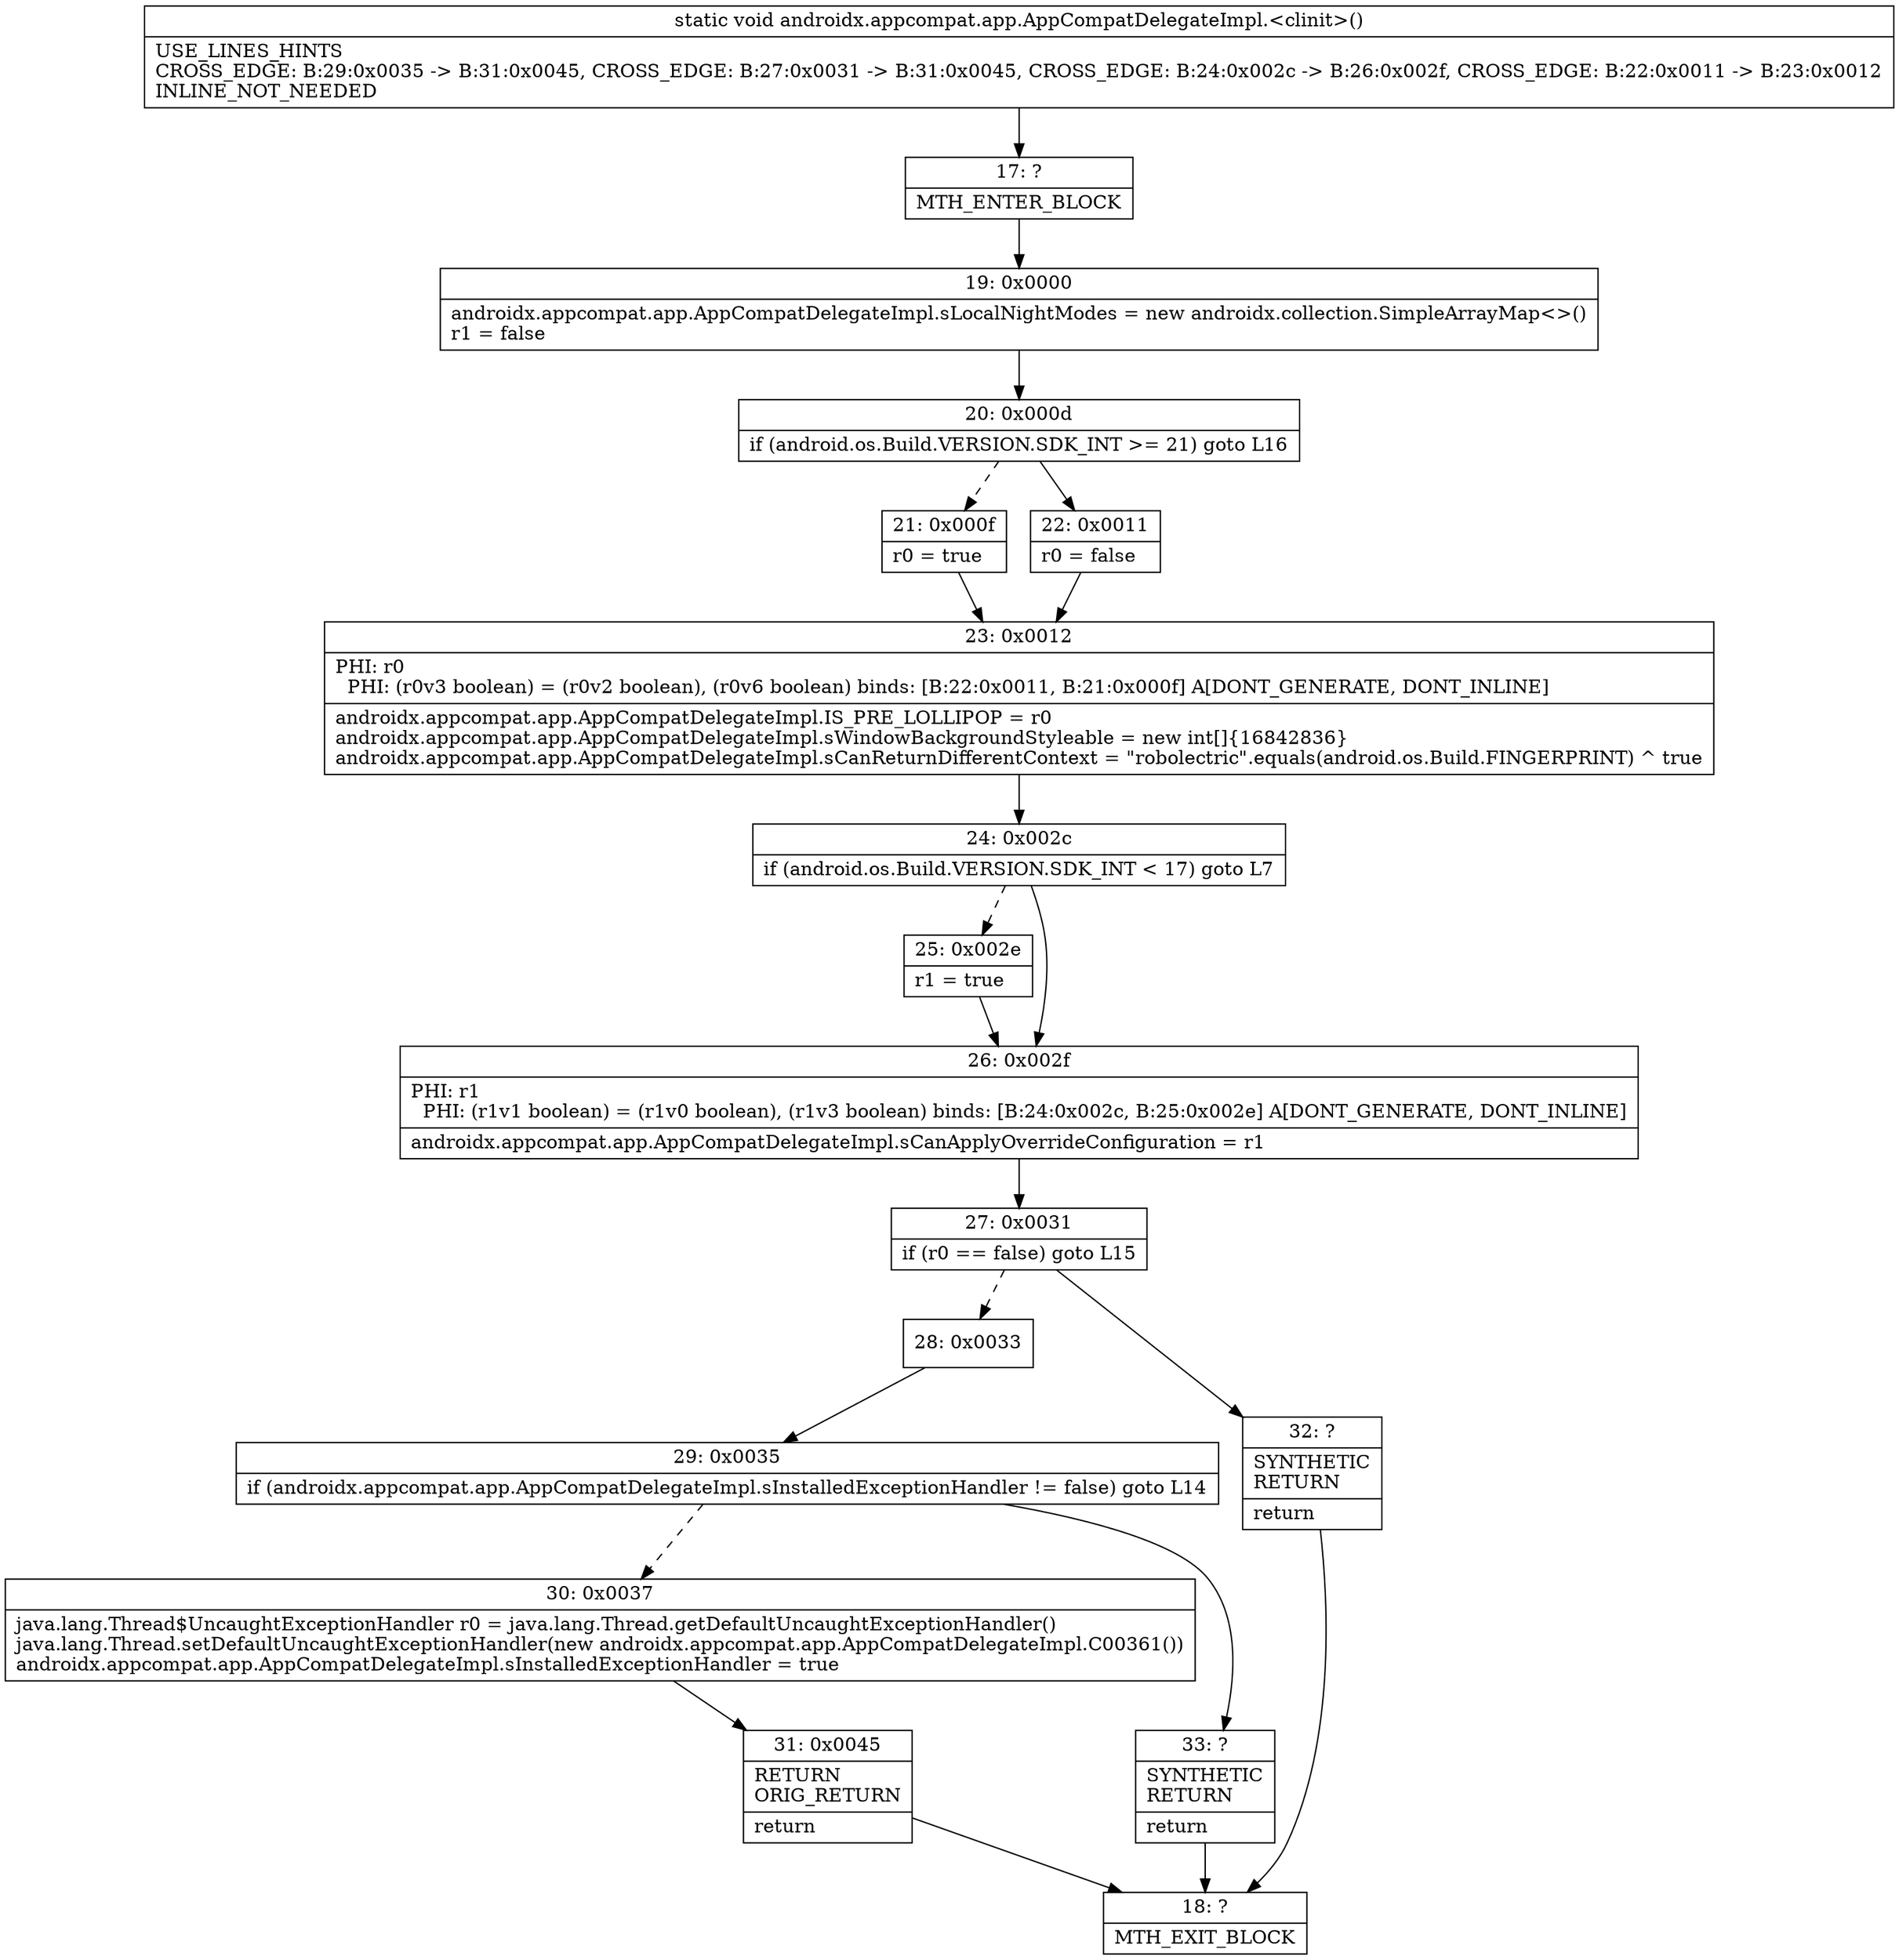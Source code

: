 digraph "CFG forandroidx.appcompat.app.AppCompatDelegateImpl.\<clinit\>()V" {
Node_17 [shape=record,label="{17\:\ ?|MTH_ENTER_BLOCK\l}"];
Node_19 [shape=record,label="{19\:\ 0x0000|androidx.appcompat.app.AppCompatDelegateImpl.sLocalNightModes = new androidx.collection.SimpleArrayMap\<\>()\lr1 = false\l}"];
Node_20 [shape=record,label="{20\:\ 0x000d|if (android.os.Build.VERSION.SDK_INT \>= 21) goto L16\l}"];
Node_21 [shape=record,label="{21\:\ 0x000f|r0 = true\l}"];
Node_23 [shape=record,label="{23\:\ 0x0012|PHI: r0 \l  PHI: (r0v3 boolean) = (r0v2 boolean), (r0v6 boolean) binds: [B:22:0x0011, B:21:0x000f] A[DONT_GENERATE, DONT_INLINE]\l|androidx.appcompat.app.AppCompatDelegateImpl.IS_PRE_LOLLIPOP = r0\landroidx.appcompat.app.AppCompatDelegateImpl.sWindowBackgroundStyleable = new int[]\{16842836\}\landroidx.appcompat.app.AppCompatDelegateImpl.sCanReturnDifferentContext = \"robolectric\".equals(android.os.Build.FINGERPRINT) ^ true\l}"];
Node_24 [shape=record,label="{24\:\ 0x002c|if (android.os.Build.VERSION.SDK_INT \< 17) goto L7\l}"];
Node_25 [shape=record,label="{25\:\ 0x002e|r1 = true\l}"];
Node_26 [shape=record,label="{26\:\ 0x002f|PHI: r1 \l  PHI: (r1v1 boolean) = (r1v0 boolean), (r1v3 boolean) binds: [B:24:0x002c, B:25:0x002e] A[DONT_GENERATE, DONT_INLINE]\l|androidx.appcompat.app.AppCompatDelegateImpl.sCanApplyOverrideConfiguration = r1\l}"];
Node_27 [shape=record,label="{27\:\ 0x0031|if (r0 == false) goto L15\l}"];
Node_28 [shape=record,label="{28\:\ 0x0033}"];
Node_29 [shape=record,label="{29\:\ 0x0035|if (androidx.appcompat.app.AppCompatDelegateImpl.sInstalledExceptionHandler != false) goto L14\l}"];
Node_30 [shape=record,label="{30\:\ 0x0037|java.lang.Thread$UncaughtExceptionHandler r0 = java.lang.Thread.getDefaultUncaughtExceptionHandler()\ljava.lang.Thread.setDefaultUncaughtExceptionHandler(new androidx.appcompat.app.AppCompatDelegateImpl.C00361())\landroidx.appcompat.app.AppCompatDelegateImpl.sInstalledExceptionHandler = true\l}"];
Node_31 [shape=record,label="{31\:\ 0x0045|RETURN\lORIG_RETURN\l|return\l}"];
Node_18 [shape=record,label="{18\:\ ?|MTH_EXIT_BLOCK\l}"];
Node_33 [shape=record,label="{33\:\ ?|SYNTHETIC\lRETURN\l|return\l}"];
Node_32 [shape=record,label="{32\:\ ?|SYNTHETIC\lRETURN\l|return\l}"];
Node_22 [shape=record,label="{22\:\ 0x0011|r0 = false\l}"];
MethodNode[shape=record,label="{static void androidx.appcompat.app.AppCompatDelegateImpl.\<clinit\>()  | USE_LINES_HINTS\lCROSS_EDGE: B:29:0x0035 \-\> B:31:0x0045, CROSS_EDGE: B:27:0x0031 \-\> B:31:0x0045, CROSS_EDGE: B:24:0x002c \-\> B:26:0x002f, CROSS_EDGE: B:22:0x0011 \-\> B:23:0x0012\lINLINE_NOT_NEEDED\l}"];
MethodNode -> Node_17;Node_17 -> Node_19;
Node_19 -> Node_20;
Node_20 -> Node_21[style=dashed];
Node_20 -> Node_22;
Node_21 -> Node_23;
Node_23 -> Node_24;
Node_24 -> Node_25[style=dashed];
Node_24 -> Node_26;
Node_25 -> Node_26;
Node_26 -> Node_27;
Node_27 -> Node_28[style=dashed];
Node_27 -> Node_32;
Node_28 -> Node_29;
Node_29 -> Node_30[style=dashed];
Node_29 -> Node_33;
Node_30 -> Node_31;
Node_31 -> Node_18;
Node_33 -> Node_18;
Node_32 -> Node_18;
Node_22 -> Node_23;
}


